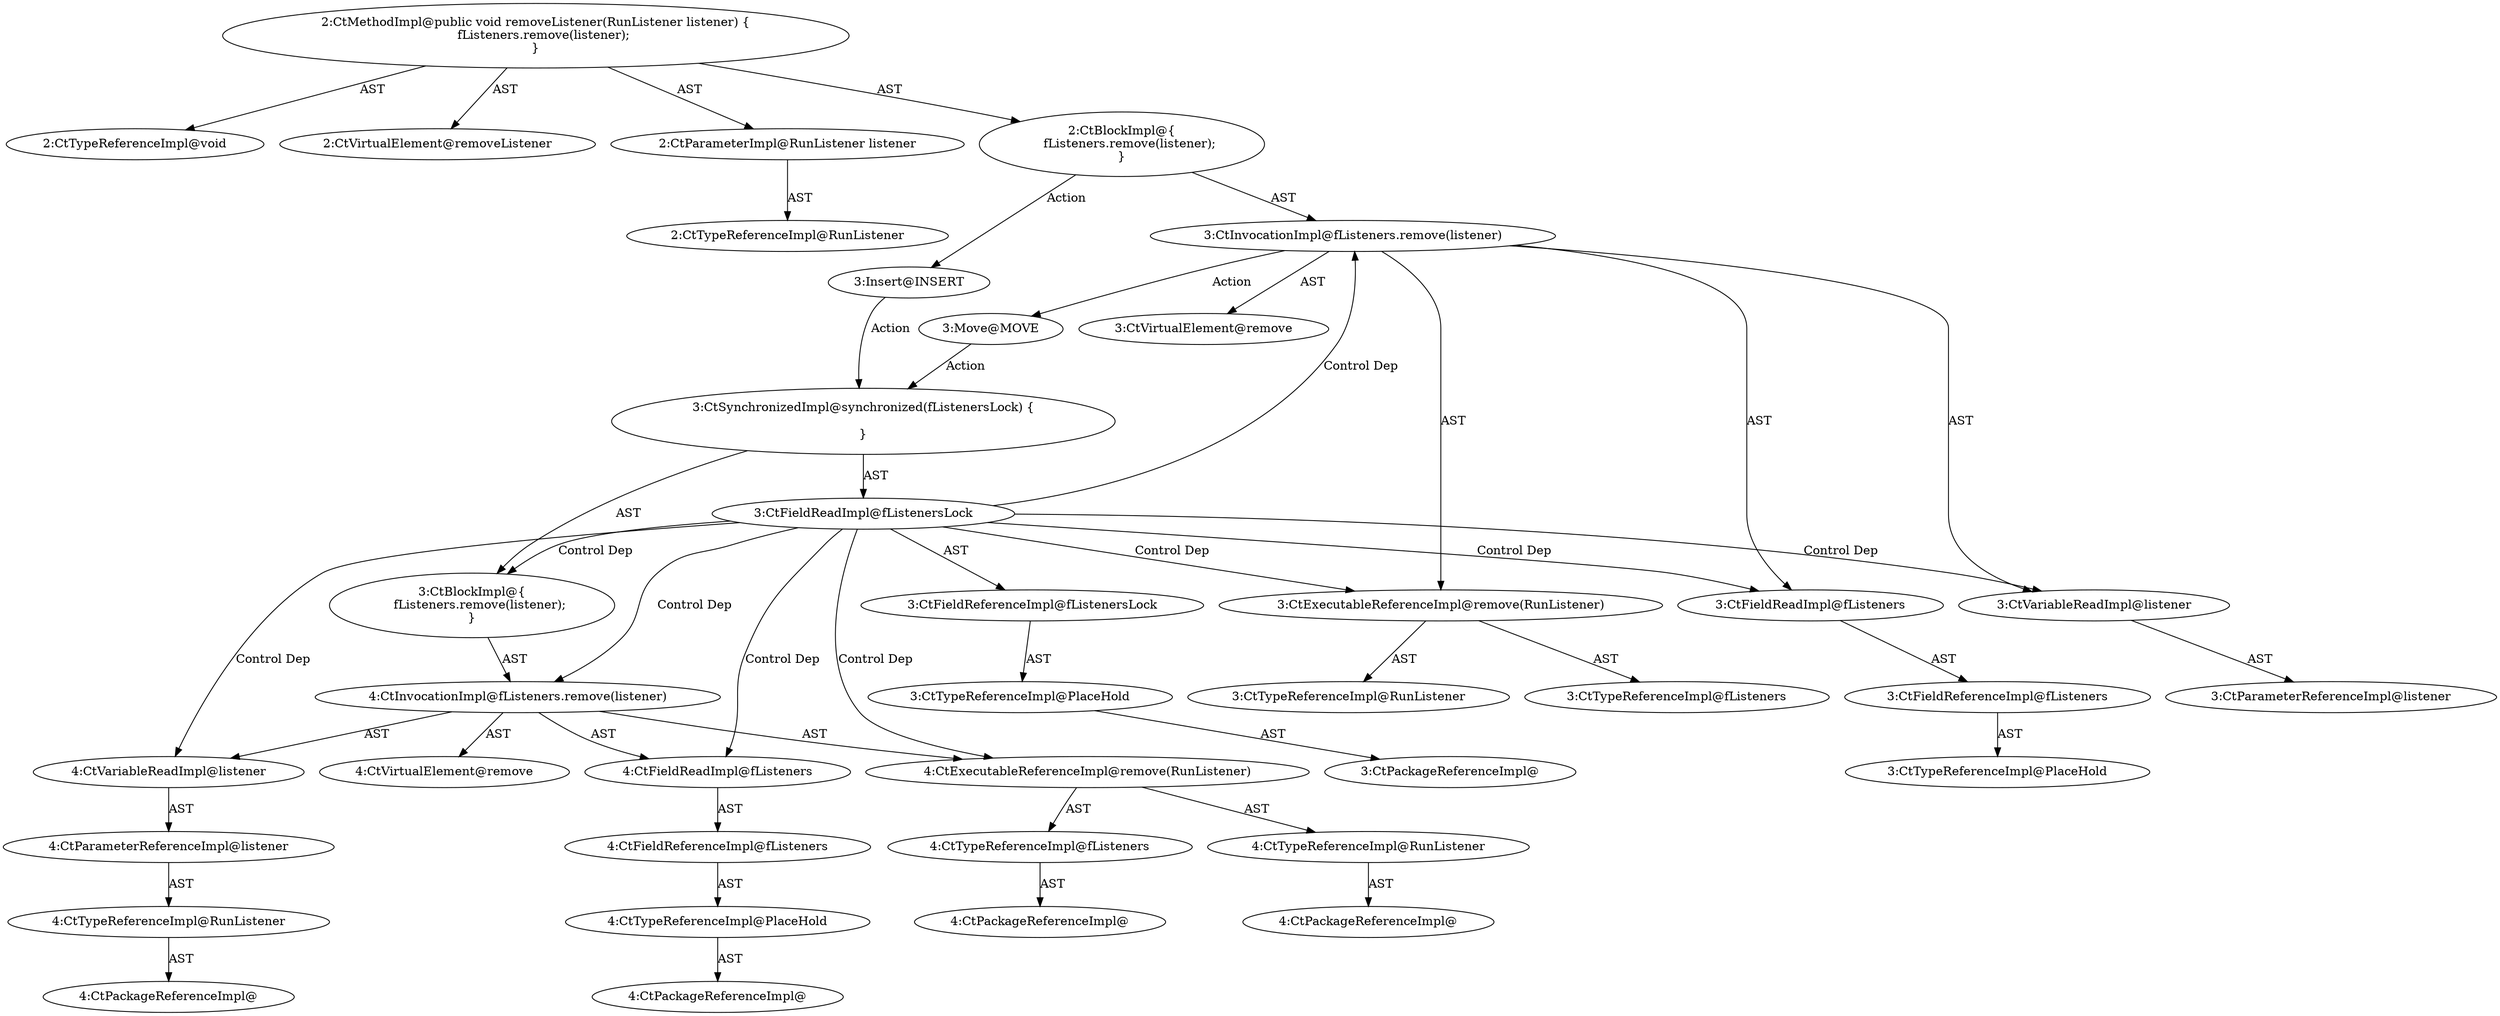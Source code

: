 digraph "removeListener#?,RunListener" {
0 [label="2:CtTypeReferenceImpl@void" shape=ellipse]
1 [label="2:CtVirtualElement@removeListener" shape=ellipse]
2 [label="2:CtParameterImpl@RunListener listener" shape=ellipse]
3 [label="2:CtTypeReferenceImpl@RunListener" shape=ellipse]
4 [label="3:CtExecutableReferenceImpl@remove(RunListener)" shape=ellipse]
5 [label="3:CtTypeReferenceImpl@fListeners" shape=ellipse]
6 [label="3:CtTypeReferenceImpl@RunListener" shape=ellipse]
7 [label="3:CtVirtualElement@remove" shape=ellipse]
8 [label="3:CtFieldReferenceImpl@fListeners" shape=ellipse]
9 [label="3:CtTypeReferenceImpl@PlaceHold" shape=ellipse]
10 [label="3:CtFieldReadImpl@fListeners" shape=ellipse]
11 [label="3:CtVariableReadImpl@listener" shape=ellipse]
12 [label="3:CtParameterReferenceImpl@listener" shape=ellipse]
13 [label="3:CtInvocationImpl@fListeners.remove(listener)" shape=ellipse]
14 [label="2:CtBlockImpl@\{
    fListeners.remove(listener);
\}" shape=ellipse]
15 [label="2:CtMethodImpl@public void removeListener(RunListener listener) \{
    fListeners.remove(listener);
\}" shape=ellipse]
16 [label="3:Insert@INSERT" shape=ellipse]
17 [label="3:CtPackageReferenceImpl@" shape=ellipse]
18 [label="3:CtTypeReferenceImpl@PlaceHold" shape=ellipse]
19 [label="3:CtFieldReferenceImpl@fListenersLock" shape=ellipse]
20 [label="3:CtFieldReadImpl@fListenersLock" shape=ellipse]
21 [label="4:CtPackageReferenceImpl@" shape=ellipse]
22 [label="4:CtTypeReferenceImpl@PlaceHold" shape=ellipse]
23 [label="4:CtFieldReferenceImpl@fListeners" shape=ellipse]
24 [label="4:CtFieldReadImpl@fListeners" shape=ellipse]
25 [label="4:CtPackageReferenceImpl@" shape=ellipse]
26 [label="4:CtTypeReferenceImpl@fListeners" shape=ellipse]
27 [label="4:CtPackageReferenceImpl@" shape=ellipse]
28 [label="4:CtTypeReferenceImpl@RunListener" shape=ellipse]
29 [label="4:CtExecutableReferenceImpl@remove(RunListener)" shape=ellipse]
30 [label="4:CtPackageReferenceImpl@" shape=ellipse]
31 [label="4:CtTypeReferenceImpl@RunListener" shape=ellipse]
32 [label="4:CtParameterReferenceImpl@listener" shape=ellipse]
33 [label="4:CtVariableReadImpl@listener" shape=ellipse]
34 [label="4:CtInvocationImpl@fListeners.remove(listener)" shape=ellipse]
35 [label="4:CtVirtualElement@remove" shape=ellipse]
36 [label="3:CtBlockImpl@\{
    fListeners.remove(listener);
\}" shape=ellipse]
37 [label="3:CtSynchronizedImpl@synchronized(fListenersLock) \{

\}" shape=ellipse]
38 [label="3:Move@MOVE" shape=ellipse]
2 -> 3 [label="AST"];
4 -> 5 [label="AST"];
4 -> 6 [label="AST"];
8 -> 9 [label="AST"];
10 -> 8 [label="AST"];
11 -> 12 [label="AST"];
13 -> 7 [label="AST"];
13 -> 10 [label="AST"];
13 -> 4 [label="AST"];
13 -> 11 [label="AST"];
13 -> 38 [label="Action"];
14 -> 13 [label="AST"];
14 -> 16 [label="Action"];
15 -> 1 [label="AST"];
15 -> 0 [label="AST"];
15 -> 2 [label="AST"];
15 -> 14 [label="AST"];
16 -> 37 [label="Action"];
18 -> 17 [label="AST"];
19 -> 18 [label="AST"];
20 -> 19 [label="AST"];
20 -> 36 [label="Control Dep"];
20 -> 34 [label="Control Dep"];
20 -> 29 [label="Control Dep"];
20 -> 24 [label="Control Dep"];
20 -> 33 [label="Control Dep"];
20 -> 13 [label="Control Dep"];
20 -> 4 [label="Control Dep"];
20 -> 10 [label="Control Dep"];
20 -> 11 [label="Control Dep"];
22 -> 21 [label="AST"];
23 -> 22 [label="AST"];
24 -> 23 [label="AST"];
26 -> 25 [label="AST"];
28 -> 27 [label="AST"];
29 -> 26 [label="AST"];
29 -> 28 [label="AST"];
31 -> 30 [label="AST"];
32 -> 31 [label="AST"];
33 -> 32 [label="AST"];
34 -> 35 [label="AST"];
34 -> 24 [label="AST"];
34 -> 29 [label="AST"];
34 -> 33 [label="AST"];
36 -> 34 [label="AST"];
37 -> 20 [label="AST"];
37 -> 36 [label="AST"];
38 -> 37 [label="Action"];
}